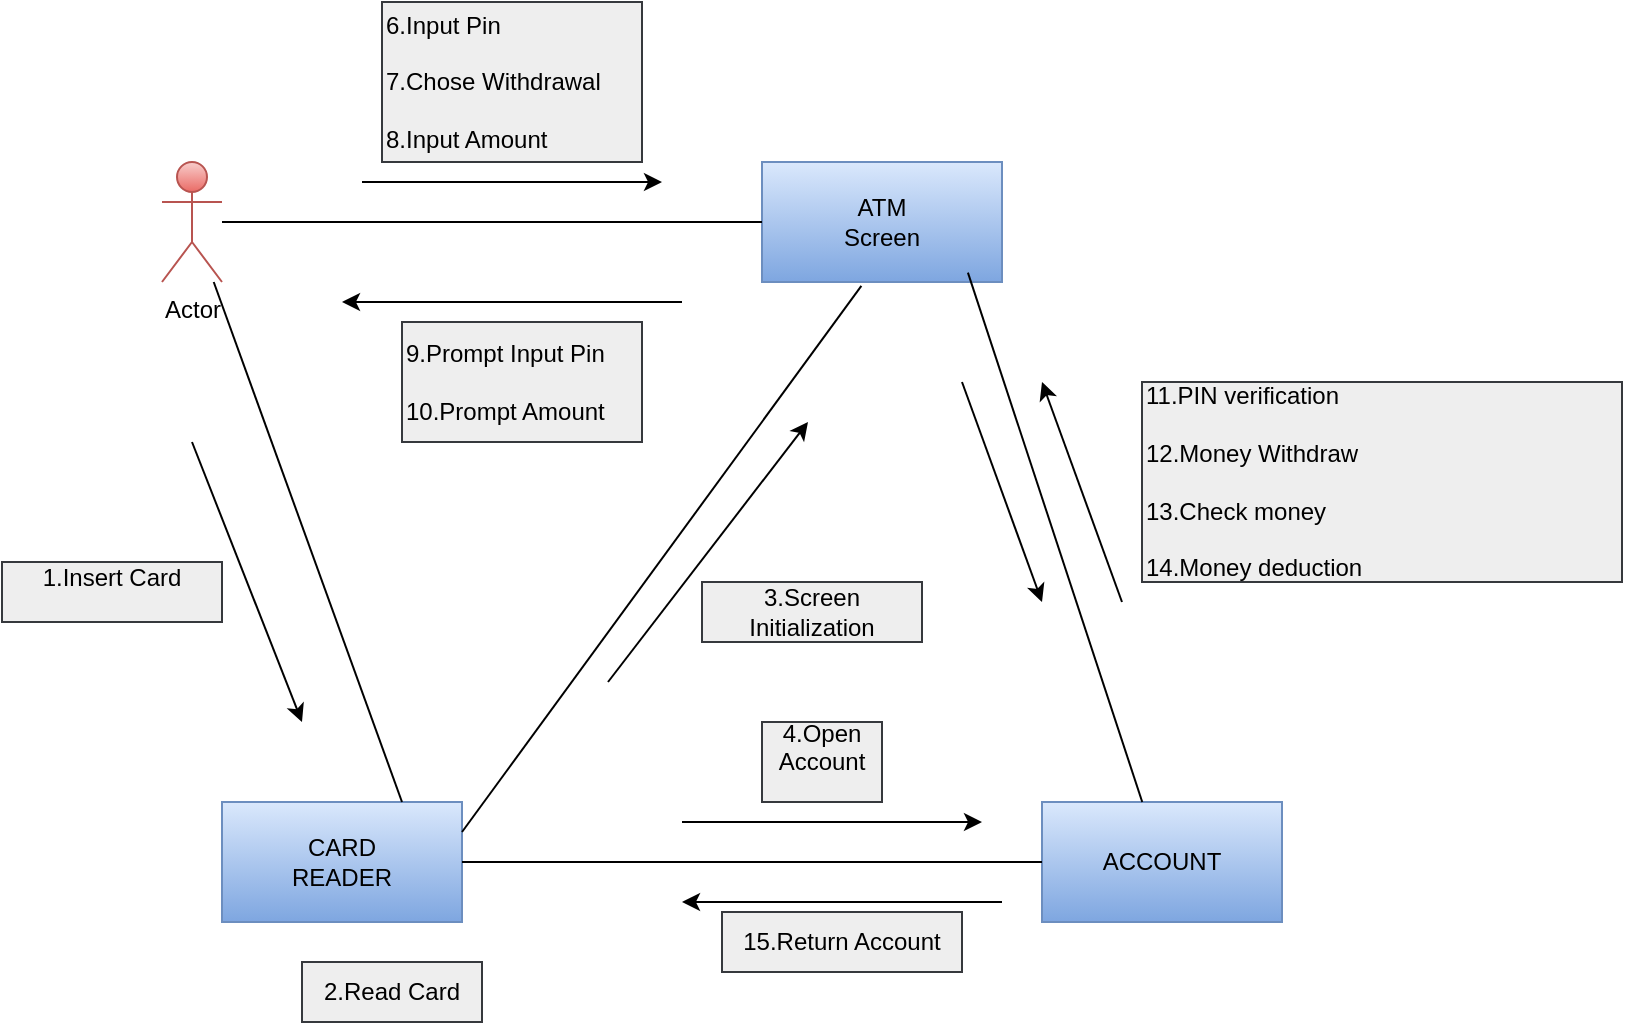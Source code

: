 <mxfile version="24.7.16">
  <diagram name="Page-1" id="zU8nfsBGIYaOh3VBMhOW">
    <mxGraphModel dx="1366" dy="743" grid="1" gridSize="10" guides="1" tooltips="1" connect="1" arrows="1" fold="1" page="1" pageScale="1" pageWidth="827" pageHeight="1169" math="0" shadow="0">
      <root>
        <mxCell id="0" />
        <mxCell id="1" parent="0" />
        <mxCell id="wXMwGw8O7_CBQ61OAIK8-1" value="Actor" style="shape=umlActor;verticalLabelPosition=bottom;verticalAlign=top;html=1;outlineConnect=0;fillColor=#f8cecc;gradientColor=#ea6b66;strokeColor=#b85450;" vertex="1" parent="1">
          <mxGeometry x="140" y="210" width="30" height="60" as="geometry" />
        </mxCell>
        <mxCell id="wXMwGw8O7_CBQ61OAIK8-2" value="" style="rounded=0;whiteSpace=wrap;html=1;fillColor=#dae8fc;gradientColor=#7ea6e0;strokeColor=#6c8ebf;" vertex="1" parent="1">
          <mxGeometry x="440" y="210" width="120" height="60" as="geometry" />
        </mxCell>
        <mxCell id="wXMwGw8O7_CBQ61OAIK8-3" value="" style="rounded=0;whiteSpace=wrap;html=1;fillColor=#dae8fc;gradientColor=#7ea6e0;strokeColor=#6c8ebf;" vertex="1" parent="1">
          <mxGeometry x="170" y="530" width="120" height="60" as="geometry" />
        </mxCell>
        <mxCell id="wXMwGw8O7_CBQ61OAIK8-4" value="" style="rounded=0;whiteSpace=wrap;html=1;fillColor=#dae8fc;gradientColor=#7ea6e0;strokeColor=#6c8ebf;" vertex="1" parent="1">
          <mxGeometry x="580" y="530" width="120" height="60" as="geometry" />
        </mxCell>
        <mxCell id="wXMwGw8O7_CBQ61OAIK8-6" value="" style="endArrow=none;html=1;rounded=0;exitX=0;exitY=0.5;exitDx=0;exitDy=0;" edge="1" parent="1" source="wXMwGw8O7_CBQ61OAIK8-2" target="wXMwGw8O7_CBQ61OAIK8-1">
          <mxGeometry width="50" height="50" relative="1" as="geometry">
            <mxPoint x="350" y="680" as="sourcePoint" />
            <mxPoint x="310" y="270" as="targetPoint" />
          </mxGeometry>
        </mxCell>
        <mxCell id="wXMwGw8O7_CBQ61OAIK8-9" value="" style="endArrow=none;html=1;rounded=0;exitX=0.75;exitY=0;exitDx=0;exitDy=0;" edge="1" parent="1" source="wXMwGw8O7_CBQ61OAIK8-3" target="wXMwGw8O7_CBQ61OAIK8-1">
          <mxGeometry width="50" height="50" relative="1" as="geometry">
            <mxPoint x="350" y="680" as="sourcePoint" />
            <mxPoint x="400" y="630" as="targetPoint" />
          </mxGeometry>
        </mxCell>
        <mxCell id="wXMwGw8O7_CBQ61OAIK8-10" value="" style="endArrow=none;html=1;rounded=0;entryX=0.414;entryY=1.033;entryDx=0;entryDy=0;entryPerimeter=0;exitX=1;exitY=0.25;exitDx=0;exitDy=0;" edge="1" parent="1" source="wXMwGw8O7_CBQ61OAIK8-3" target="wXMwGw8O7_CBQ61OAIK8-2">
          <mxGeometry width="50" height="50" relative="1" as="geometry">
            <mxPoint x="350" y="680" as="sourcePoint" />
            <mxPoint x="400" y="630" as="targetPoint" />
          </mxGeometry>
        </mxCell>
        <mxCell id="wXMwGw8O7_CBQ61OAIK8-11" value="" style="endArrow=none;html=1;rounded=0;entryX=0;entryY=0.5;entryDx=0;entryDy=0;" edge="1" parent="1" source="wXMwGw8O7_CBQ61OAIK8-3" target="wXMwGw8O7_CBQ61OAIK8-4">
          <mxGeometry width="50" height="50" relative="1" as="geometry">
            <mxPoint x="350" y="680" as="sourcePoint" />
            <mxPoint x="400" y="630" as="targetPoint" />
          </mxGeometry>
        </mxCell>
        <mxCell id="wXMwGw8O7_CBQ61OAIK8-13" value="" style="endArrow=none;html=1;rounded=0;entryX=0.858;entryY=0.922;entryDx=0;entryDy=0;entryPerimeter=0;" edge="1" parent="1" source="wXMwGw8O7_CBQ61OAIK8-4" target="wXMwGw8O7_CBQ61OAIK8-2">
          <mxGeometry width="50" height="50" relative="1" as="geometry">
            <mxPoint x="350" y="680" as="sourcePoint" />
            <mxPoint x="400" y="630" as="targetPoint" />
          </mxGeometry>
        </mxCell>
        <mxCell id="wXMwGw8O7_CBQ61OAIK8-15" value="" style="endArrow=classic;html=1;rounded=0;" edge="1" parent="1">
          <mxGeometry width="50" height="50" relative="1" as="geometry">
            <mxPoint x="560" y="580" as="sourcePoint" />
            <mxPoint x="400" y="580" as="targetPoint" />
          </mxGeometry>
        </mxCell>
        <mxCell id="wXMwGw8O7_CBQ61OAIK8-16" value="" style="endArrow=classic;html=1;rounded=0;" edge="1" parent="1">
          <mxGeometry width="50" height="50" relative="1" as="geometry">
            <mxPoint x="400" y="540" as="sourcePoint" />
            <mxPoint x="550" y="540" as="targetPoint" />
          </mxGeometry>
        </mxCell>
        <mxCell id="wXMwGw8O7_CBQ61OAIK8-17" value="" style="endArrow=classic;html=1;rounded=0;" edge="1" parent="1">
          <mxGeometry width="50" height="50" relative="1" as="geometry">
            <mxPoint x="240" y="220" as="sourcePoint" />
            <mxPoint x="390" y="220" as="targetPoint" />
          </mxGeometry>
        </mxCell>
        <mxCell id="wXMwGw8O7_CBQ61OAIK8-18" value="" style="endArrow=classic;html=1;rounded=0;" edge="1" parent="1">
          <mxGeometry width="50" height="50" relative="1" as="geometry">
            <mxPoint x="400" y="280" as="sourcePoint" />
            <mxPoint x="230" y="280" as="targetPoint" />
          </mxGeometry>
        </mxCell>
        <mxCell id="wXMwGw8O7_CBQ61OAIK8-19" value="" style="endArrow=classic;html=1;rounded=0;" edge="1" parent="1">
          <mxGeometry width="50" height="50" relative="1" as="geometry">
            <mxPoint x="540" y="320" as="sourcePoint" />
            <mxPoint x="580" y="430" as="targetPoint" />
          </mxGeometry>
        </mxCell>
        <mxCell id="wXMwGw8O7_CBQ61OAIK8-20" value="" style="endArrow=classic;html=1;rounded=0;" edge="1" parent="1">
          <mxGeometry width="50" height="50" relative="1" as="geometry">
            <mxPoint x="620" y="430" as="sourcePoint" />
            <mxPoint x="580" y="320" as="targetPoint" />
            <Array as="points" />
          </mxGeometry>
        </mxCell>
        <mxCell id="wXMwGw8O7_CBQ61OAIK8-23" value="" style="endArrow=classic;html=1;rounded=0;" edge="1" parent="1">
          <mxGeometry width="50" height="50" relative="1" as="geometry">
            <mxPoint x="155" y="350" as="sourcePoint" />
            <mxPoint x="210" y="490" as="targetPoint" />
          </mxGeometry>
        </mxCell>
        <mxCell id="wXMwGw8O7_CBQ61OAIK8-24" value="ATM Screen" style="text;strokeColor=none;align=center;fillColor=none;html=1;verticalAlign=middle;whiteSpace=wrap;rounded=0;" vertex="1" parent="1">
          <mxGeometry x="470" y="225" width="60" height="30" as="geometry" />
        </mxCell>
        <mxCell id="wXMwGw8O7_CBQ61OAIK8-25" value="CARD READER" style="text;strokeColor=none;align=center;fillColor=none;html=1;verticalAlign=middle;whiteSpace=wrap;rounded=0;" vertex="1" parent="1">
          <mxGeometry x="200" y="545" width="60" height="30" as="geometry" />
        </mxCell>
        <mxCell id="wXMwGw8O7_CBQ61OAIK8-26" value="ACCOUNT" style="text;strokeColor=none;align=center;fillColor=none;html=1;verticalAlign=middle;whiteSpace=wrap;rounded=0;" vertex="1" parent="1">
          <mxGeometry x="610" y="545" width="60" height="30" as="geometry" />
        </mxCell>
        <mxCell id="wXMwGw8O7_CBQ61OAIK8-29" value="1.Insert Card&lt;div&gt;&lt;br&gt;&lt;/div&gt;" style="text;html=1;align=center;verticalAlign=middle;whiteSpace=wrap;rounded=0;fillColor=#eeeeee;strokeColor=#36393d;" vertex="1" parent="1">
          <mxGeometry x="60" y="410" width="110" height="30" as="geometry" />
        </mxCell>
        <mxCell id="wXMwGw8O7_CBQ61OAIK8-31" style="edgeStyle=orthogonalEdgeStyle;rounded=0;orthogonalLoop=1;jettySize=auto;html=1;exitX=0.5;exitY=1;exitDx=0;exitDy=0;" edge="1" parent="1" source="wXMwGw8O7_CBQ61OAIK8-29" target="wXMwGw8O7_CBQ61OAIK8-29">
          <mxGeometry relative="1" as="geometry" />
        </mxCell>
        <mxCell id="wXMwGw8O7_CBQ61OAIK8-32" value="2.Read Card" style="text;strokeColor=#36393d;align=center;fillColor=#eeeeee;html=1;verticalAlign=middle;whiteSpace=wrap;rounded=0;" vertex="1" parent="1">
          <mxGeometry x="210" y="610" width="90" height="30" as="geometry" />
        </mxCell>
        <mxCell id="wXMwGw8O7_CBQ61OAIK8-33" value="" style="endArrow=classic;html=1;rounded=0;" edge="1" parent="1">
          <mxGeometry width="50" height="50" relative="1" as="geometry">
            <mxPoint x="363" y="470" as="sourcePoint" />
            <mxPoint x="463" y="340" as="targetPoint" />
          </mxGeometry>
        </mxCell>
        <mxCell id="wXMwGw8O7_CBQ61OAIK8-34" value="3.Screen Initialization" style="text;strokeColor=#36393d;align=center;fillColor=#eeeeee;html=1;verticalAlign=middle;whiteSpace=wrap;rounded=0;" vertex="1" parent="1">
          <mxGeometry x="410" y="420" width="110" height="30" as="geometry" />
        </mxCell>
        <mxCell id="wXMwGw8O7_CBQ61OAIK8-35" value="15.Return Account" style="text;strokeColor=#36393d;align=center;fillColor=#eeeeee;html=1;verticalAlign=middle;whiteSpace=wrap;rounded=0;" vertex="1" parent="1">
          <mxGeometry x="420" y="585" width="120" height="30" as="geometry" />
        </mxCell>
        <mxCell id="wXMwGw8O7_CBQ61OAIK8-36" value="4.Open Account&lt;div&gt;&lt;br&gt;&lt;/div&gt;" style="text;strokeColor=#36393d;align=center;fillColor=#eeeeee;html=1;verticalAlign=middle;whiteSpace=wrap;rounded=0;" vertex="1" parent="1">
          <mxGeometry x="440" y="490" width="60" height="40" as="geometry" />
        </mxCell>
        <mxCell id="wXMwGw8O7_CBQ61OAIK8-38" value="6.Input Pin&lt;div&gt;&lt;br&gt;&lt;/div&gt;&lt;div&gt;7.Chose Withdrawal&lt;/div&gt;&lt;div&gt;&lt;br&gt;&lt;/div&gt;&lt;div&gt;8.Input Amount&lt;/div&gt;" style="text;strokeColor=#36393d;align=left;fillColor=#eeeeee;html=1;verticalAlign=middle;whiteSpace=wrap;rounded=0;" vertex="1" parent="1">
          <mxGeometry x="250" y="130" width="130" height="80" as="geometry" />
        </mxCell>
        <mxCell id="wXMwGw8O7_CBQ61OAIK8-39" value="9.Prompt Input Pin&lt;div&gt;&lt;br&gt;&lt;/div&gt;&lt;div&gt;10.Prompt Amount&lt;/div&gt;" style="text;strokeColor=#36393d;align=left;fillColor=#eeeeee;html=1;verticalAlign=middle;whiteSpace=wrap;rounded=0;" vertex="1" parent="1">
          <mxGeometry x="260" y="290" width="120" height="60" as="geometry" />
        </mxCell>
        <mxCell id="wXMwGw8O7_CBQ61OAIK8-40" value="11.PIN verification&lt;div&gt;&lt;br&gt;&lt;div&gt;12.Money Withdraw&lt;/div&gt;&lt;div&gt;&lt;br&gt;&lt;/div&gt;&lt;div&gt;13.Check money&lt;/div&gt;&lt;div&gt;&lt;br&gt;&lt;/div&gt;&lt;div&gt;14.Money deduction&lt;/div&gt;&lt;/div&gt;" style="text;align=left;html=1;verticalAlign=middle;whiteSpace=wrap;rounded=0;fillColor=#eeeeee;strokeColor=#36393d;" vertex="1" parent="1">
          <mxGeometry x="630" y="320" width="240" height="100" as="geometry" />
        </mxCell>
        <mxCell id="wXMwGw8O7_CBQ61OAIK8-41" style="edgeStyle=orthogonalEdgeStyle;rounded=0;orthogonalLoop=1;jettySize=auto;html=1;exitX=0.5;exitY=1;exitDx=0;exitDy=0;" edge="1" parent="1" source="wXMwGw8O7_CBQ61OAIK8-35" target="wXMwGw8O7_CBQ61OAIK8-35">
          <mxGeometry relative="1" as="geometry" />
        </mxCell>
      </root>
    </mxGraphModel>
  </diagram>
</mxfile>
